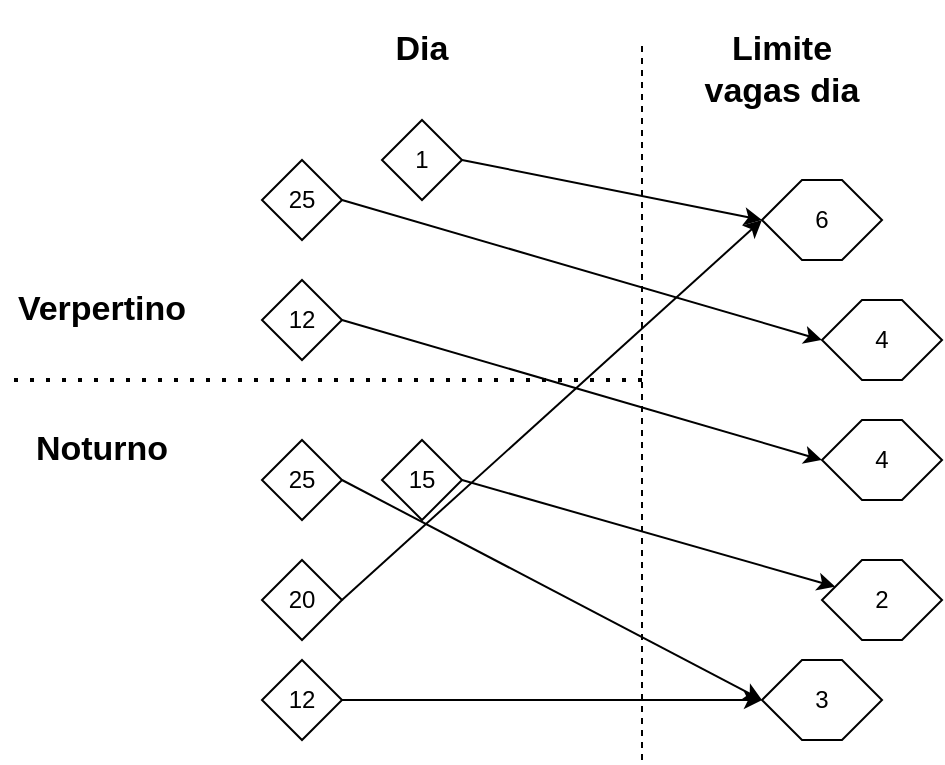 <mxfile version="20.3.0" type="github">
  <diagram id="VaSPh2-6p4dMCdst_y3Z" name="Página-1">
    <mxGraphModel dx="1422" dy="794" grid="1" gridSize="10" guides="1" tooltips="1" connect="1" arrows="1" fold="1" page="1" pageScale="1" pageWidth="827" pageHeight="1169" math="0" shadow="0">
      <root>
        <mxCell id="0" />
        <mxCell id="1" parent="0" />
        <mxCell id="OMUJPF49YQ3nSCZFRr0q-4" value="1" style="rhombus;whiteSpace=wrap;html=1;" vertex="1" parent="1">
          <mxGeometry x="230" y="70" width="40" height="40" as="geometry" />
        </mxCell>
        <mxCell id="OMUJPF49YQ3nSCZFRr0q-6" value="25" style="rhombus;whiteSpace=wrap;html=1;" vertex="1" parent="1">
          <mxGeometry x="170" y="90" width="40" height="40" as="geometry" />
        </mxCell>
        <mxCell id="OMUJPF49YQ3nSCZFRr0q-7" value="6" style="shape=hexagon;perimeter=hexagonPerimeter2;whiteSpace=wrap;html=1;fixedSize=1;" vertex="1" parent="1">
          <mxGeometry x="420" y="100" width="60" height="40" as="geometry" />
        </mxCell>
        <mxCell id="OMUJPF49YQ3nSCZFRr0q-9" value="4" style="shape=hexagon;perimeter=hexagonPerimeter2;whiteSpace=wrap;html=1;fixedSize=1;" vertex="1" parent="1">
          <mxGeometry x="450" y="160" width="60" height="40" as="geometry" />
        </mxCell>
        <mxCell id="OMUJPF49YQ3nSCZFRr0q-11" value="" style="endArrow=none;dashed=1;html=1;dashPattern=1 3;strokeWidth=2;rounded=0;" edge="1" parent="1">
          <mxGeometry width="50" height="50" relative="1" as="geometry">
            <mxPoint x="360" y="200" as="sourcePoint" />
            <mxPoint x="40" y="200" as="targetPoint" />
          </mxGeometry>
        </mxCell>
        <mxCell id="OMUJPF49YQ3nSCZFRr0q-12" value="" style="endArrow=none;dashed=1;html=1;rounded=0;" edge="1" parent="1">
          <mxGeometry width="50" height="50" relative="1" as="geometry">
            <mxPoint x="360" y="390" as="sourcePoint" />
            <mxPoint x="360" y="30" as="targetPoint" />
          </mxGeometry>
        </mxCell>
        <mxCell id="OMUJPF49YQ3nSCZFRr0q-13" value="Verpertino" style="text;html=1;strokeColor=none;fillColor=none;align=center;verticalAlign=middle;whiteSpace=wrap;rounded=0;fontStyle=1;fontSize=17;" vertex="1" parent="1">
          <mxGeometry x="40" y="140" width="100" height="50" as="geometry" />
        </mxCell>
        <mxCell id="OMUJPF49YQ3nSCZFRr0q-14" value="Noturno" style="text;html=1;strokeColor=none;fillColor=none;align=center;verticalAlign=middle;whiteSpace=wrap;rounded=0;fontStyle=1;fontSize=17;" vertex="1" parent="1">
          <mxGeometry x="40" y="210" width="100" height="50" as="geometry" />
        </mxCell>
        <mxCell id="OMUJPF49YQ3nSCZFRr0q-5" value="12" style="rhombus;whiteSpace=wrap;html=1;" vertex="1" parent="1">
          <mxGeometry x="170" y="150" width="40" height="40" as="geometry" />
        </mxCell>
        <mxCell id="OMUJPF49YQ3nSCZFRr0q-23" value="" style="endArrow=classic;html=1;rounded=0;fontSize=17;entryX=0;entryY=0.5;entryDx=0;entryDy=0;exitX=1;exitY=0.5;exitDx=0;exitDy=0;" edge="1" parent="1" source="OMUJPF49YQ3nSCZFRr0q-4" target="OMUJPF49YQ3nSCZFRr0q-7">
          <mxGeometry width="50" height="50" relative="1" as="geometry">
            <mxPoint x="360" y="190" as="sourcePoint" />
            <mxPoint x="410" y="140" as="targetPoint" />
          </mxGeometry>
        </mxCell>
        <mxCell id="OMUJPF49YQ3nSCZFRr0q-24" value="Limite vagas dia" style="text;html=1;strokeColor=none;fillColor=none;align=center;verticalAlign=middle;whiteSpace=wrap;rounded=0;fontStyle=1;fontSize=17;" vertex="1" parent="1">
          <mxGeometry x="380" y="20" width="100" height="50" as="geometry" />
        </mxCell>
        <mxCell id="OMUJPF49YQ3nSCZFRr0q-25" value="Dia" style="text;html=1;strokeColor=none;fillColor=none;align=center;verticalAlign=middle;whiteSpace=wrap;rounded=0;fontStyle=1;fontSize=17;" vertex="1" parent="1">
          <mxGeometry x="200" y="10" width="100" height="50" as="geometry" />
        </mxCell>
        <mxCell id="OMUJPF49YQ3nSCZFRr0q-27" value="4" style="shape=hexagon;perimeter=hexagonPerimeter2;whiteSpace=wrap;html=1;fixedSize=1;size=20;" vertex="1" parent="1">
          <mxGeometry x="450" y="220" width="60" height="40" as="geometry" />
        </mxCell>
        <mxCell id="OMUJPF49YQ3nSCZFRr0q-28" value="2" style="shape=hexagon;perimeter=hexagonPerimeter2;whiteSpace=wrap;html=1;fixedSize=1;size=20;" vertex="1" parent="1">
          <mxGeometry x="450" y="290" width="60" height="40" as="geometry" />
        </mxCell>
        <mxCell id="OMUJPF49YQ3nSCZFRr0q-29" value="" style="endArrow=classic;html=1;rounded=0;fontSize=17;entryX=0;entryY=0.5;entryDx=0;entryDy=0;exitX=1;exitY=0.5;exitDx=0;exitDy=0;" edge="1" parent="1" source="OMUJPF49YQ3nSCZFRr0q-6" target="OMUJPF49YQ3nSCZFRr0q-9">
          <mxGeometry width="50" height="50" relative="1" as="geometry">
            <mxPoint x="280" y="100" as="sourcePoint" />
            <mxPoint x="430" y="130" as="targetPoint" />
          </mxGeometry>
        </mxCell>
        <mxCell id="OMUJPF49YQ3nSCZFRr0q-30" value="" style="endArrow=classic;html=1;rounded=0;fontSize=17;entryX=0;entryY=0.5;entryDx=0;entryDy=0;exitX=1;exitY=0.5;exitDx=0;exitDy=0;" edge="1" parent="1" source="OMUJPF49YQ3nSCZFRr0q-5" target="OMUJPF49YQ3nSCZFRr0q-27">
          <mxGeometry width="50" height="50" relative="1" as="geometry">
            <mxPoint x="220" y="120" as="sourcePoint" />
            <mxPoint x="460" y="190" as="targetPoint" />
          </mxGeometry>
        </mxCell>
        <mxCell id="OMUJPF49YQ3nSCZFRr0q-31" value="15" style="rhombus;whiteSpace=wrap;html=1;" vertex="1" parent="1">
          <mxGeometry x="230" y="230" width="40" height="40" as="geometry" />
        </mxCell>
        <mxCell id="OMUJPF49YQ3nSCZFRr0q-32" value="20" style="rhombus;whiteSpace=wrap;html=1;" vertex="1" parent="1">
          <mxGeometry x="170" y="290" width="40" height="40" as="geometry" />
        </mxCell>
        <mxCell id="OMUJPF49YQ3nSCZFRr0q-33" value="12" style="rhombus;whiteSpace=wrap;html=1;" vertex="1" parent="1">
          <mxGeometry x="170" y="340" width="40" height="40" as="geometry" />
        </mxCell>
        <mxCell id="OMUJPF49YQ3nSCZFRr0q-34" value="3" style="shape=hexagon;perimeter=hexagonPerimeter2;whiteSpace=wrap;html=1;fixedSize=1;size=20;" vertex="1" parent="1">
          <mxGeometry x="420" y="340" width="60" height="40" as="geometry" />
        </mxCell>
        <mxCell id="OMUJPF49YQ3nSCZFRr0q-35" value="" style="endArrow=classic;html=1;rounded=0;fontSize=17;exitX=1;exitY=0.5;exitDx=0;exitDy=0;" edge="1" parent="1" source="OMUJPF49YQ3nSCZFRr0q-31" target="OMUJPF49YQ3nSCZFRr0q-28">
          <mxGeometry width="50" height="50" relative="1" as="geometry">
            <mxPoint x="220" y="180" as="sourcePoint" />
            <mxPoint x="430" y="200" as="targetPoint" />
          </mxGeometry>
        </mxCell>
        <mxCell id="OMUJPF49YQ3nSCZFRr0q-37" value="" style="endArrow=classic;html=1;rounded=0;fontSize=17;exitX=1;exitY=0.5;exitDx=0;exitDy=0;" edge="1" parent="1" source="OMUJPF49YQ3nSCZFRr0q-32">
          <mxGeometry width="50" height="50" relative="1" as="geometry">
            <mxPoint x="280" y="260" as="sourcePoint" />
            <mxPoint x="420" y="120" as="targetPoint" />
          </mxGeometry>
        </mxCell>
        <mxCell id="OMUJPF49YQ3nSCZFRr0q-38" value="" style="endArrow=classic;html=1;rounded=0;fontSize=17;exitX=1;exitY=0.5;exitDx=0;exitDy=0;entryX=0;entryY=0.5;entryDx=0;entryDy=0;" edge="1" parent="1" source="OMUJPF49YQ3nSCZFRr0q-33" target="OMUJPF49YQ3nSCZFRr0q-34">
          <mxGeometry width="50" height="50" relative="1" as="geometry">
            <mxPoint x="280" y="260" as="sourcePoint" />
            <mxPoint x="466.667" y="313.333" as="targetPoint" />
          </mxGeometry>
        </mxCell>
        <mxCell id="OMUJPF49YQ3nSCZFRr0q-39" value="25" style="rhombus;whiteSpace=wrap;html=1;" vertex="1" parent="1">
          <mxGeometry x="170" y="230" width="40" height="40" as="geometry" />
        </mxCell>
        <mxCell id="OMUJPF49YQ3nSCZFRr0q-40" value="" style="endArrow=classic;html=1;rounded=0;fontSize=17;exitX=1;exitY=0.5;exitDx=0;exitDy=0;" edge="1" parent="1" source="OMUJPF49YQ3nSCZFRr0q-39">
          <mxGeometry width="50" height="50" relative="1" as="geometry">
            <mxPoint x="220" y="180" as="sourcePoint" />
            <mxPoint x="420" y="360" as="targetPoint" />
          </mxGeometry>
        </mxCell>
      </root>
    </mxGraphModel>
  </diagram>
</mxfile>
